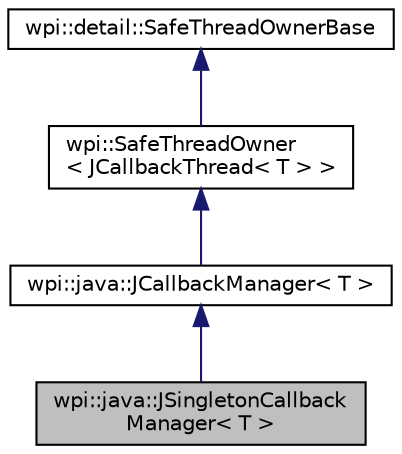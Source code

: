 digraph "wpi::java::JSingletonCallbackManager&lt; T &gt;"
{
  edge [fontname="Helvetica",fontsize="10",labelfontname="Helvetica",labelfontsize="10"];
  node [fontname="Helvetica",fontsize="10",shape=record];
  Node1 [label="wpi::java::JSingletonCallback\lManager\< T \>",height=0.2,width=0.4,color="black", fillcolor="grey75", style="filled", fontcolor="black"];
  Node2 -> Node1 [dir="back",color="midnightblue",fontsize="10",style="solid",fontname="Helvetica"];
  Node2 [label="wpi::java::JCallbackManager\< T \>",height=0.2,width=0.4,color="black", fillcolor="white", style="filled",URL="$classwpi_1_1java_1_1JCallbackManager.html"];
  Node3 -> Node2 [dir="back",color="midnightblue",fontsize="10",style="solid",fontname="Helvetica"];
  Node3 [label="wpi::SafeThreadOwner\l\< JCallbackThread\< T \> \>",height=0.2,width=0.4,color="black", fillcolor="white", style="filled",URL="$classwpi_1_1SafeThreadOwner.html"];
  Node4 -> Node3 [dir="back",color="midnightblue",fontsize="10",style="solid",fontname="Helvetica"];
  Node4 [label="wpi::detail::SafeThreadOwnerBase",height=0.2,width=0.4,color="black", fillcolor="white", style="filled",URL="$classwpi_1_1detail_1_1SafeThreadOwnerBase.html"];
}
